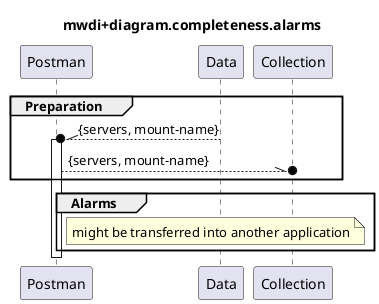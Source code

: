 @startuml mwdi+diagram.completeness.alarms
skinparam responseMessageBelowArrow true

title
mwdi+diagram.completeness.alarms
end title

participant "Postman" as Postman
participant "Data" as Data
participant "Collection" as Collection

group Preparation
  Data --\\o Postman : {servers, mount-name}
  activate Postman
  Postman --\\o Collection : {servers, mount-name}
end

group Alarms
  note right Postman
    might be transferred into another application
  end note
end

deactivate Postman

@enduml
